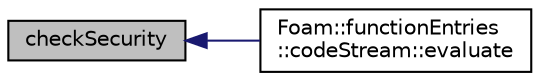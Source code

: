 digraph "checkSecurity"
{
  bgcolor="transparent";
  edge [fontname="Helvetica",fontsize="10",labelfontname="Helvetica",labelfontsize="10"];
  node [fontname="Helvetica",fontsize="10",shape=record];
  rankdir="LR";
  Node1 [label="checkSecurity",height=0.2,width=0.4,color="black", fillcolor="grey75", style="filled" fontcolor="black"];
  Node1 -> Node2 [dir="back",color="midnightblue",fontsize="10",style="solid",fontname="Helvetica"];
  Node2 [label="Foam::functionEntries\l::codeStream::evaluate",height=0.2,width=0.4,color="black",URL="$classFoam_1_1functionEntries_1_1codeStream.html#a7926880a3058cb5867a61fee5510272c",tooltip="Evaluate dynamically compiled code, returning result as string. "];
}
